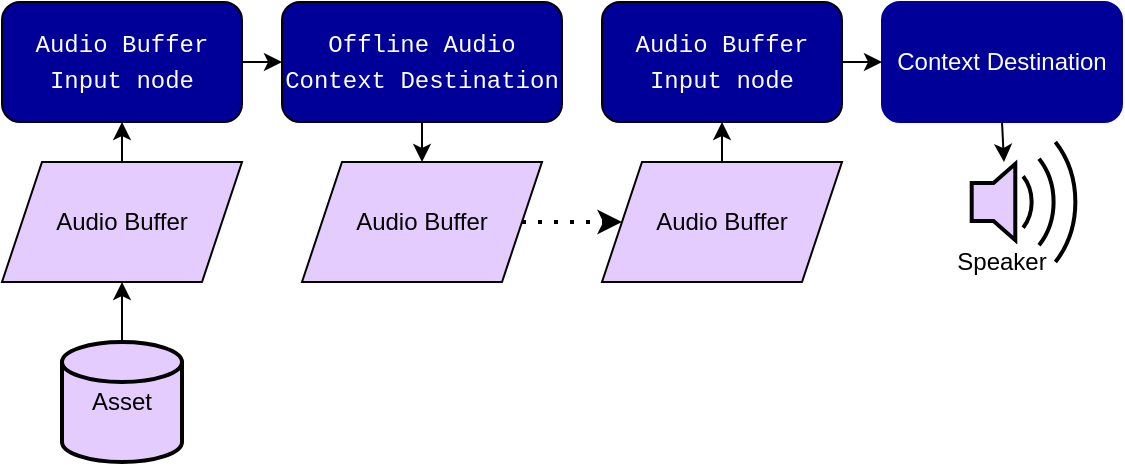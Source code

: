 <mxfile version="24.6.4" type="device">
  <diagram id="R2lEEEUBdFMjLlhIrx00" name="Page-1">
    <mxGraphModel dx="1275" dy="1224" grid="1" gridSize="10" guides="1" tooltips="1" connect="1" arrows="1" fold="1" page="1" pageScale="1" pageWidth="827" pageHeight="1169" math="0" shadow="0" extFonts="Permanent Marker^https://fonts.googleapis.com/css?family=Permanent+Marker">
      <root>
        <mxCell id="0" />
        <mxCell id="1" parent="0" />
        <mxCell id="ILK-Kr9-qPaNdmk5thBq-1" value="&lt;div style=&quot;font-family: Menlo, Monaco, &amp;quot;Courier New&amp;quot;, monospace; line-height: 18px; white-space: pre;&quot;&gt;&lt;font style=&quot;background-color: rgb(0, 0, 153);&quot; color=&quot;#ffffff&quot;&gt;Audio Buffer&lt;/font&gt;&lt;/div&gt;&lt;div style=&quot;font-family: Menlo, Monaco, &amp;quot;Courier New&amp;quot;, monospace; line-height: 18px; white-space: pre;&quot;&gt;&lt;font style=&quot;background-color: rgb(0, 0, 153);&quot; color=&quot;#ffffff&quot;&gt;Input node&lt;/font&gt;&lt;/div&gt;" style="rounded=1;whiteSpace=wrap;html=1;fillColor=#000099;" parent="1" vertex="1">
          <mxGeometry x="20" y="20" width="120" height="60" as="geometry" />
        </mxCell>
        <mxCell id="ILK-Kr9-qPaNdmk5thBq-4" value="&lt;span style=&quot;background-color: rgb(0, 0, 153);&quot;&gt;&lt;font color=&quot;#ffffff&quot;&gt;Context Destination&lt;/font&gt;&lt;/span&gt;" style="rounded=1;whiteSpace=wrap;html=1;fillColor=#000099;strokeColor=#000099;" parent="1" vertex="1">
          <mxGeometry x="460" y="20" width="120" height="60" as="geometry" />
        </mxCell>
        <mxCell id="ILK-Kr9-qPaNdmk5thBq-8" value="&lt;span style=&quot;background-color: rgb(229, 204, 255);&quot;&gt;Asset&lt;/span&gt;" style="strokeWidth=2;html=1;shape=mxgraph.flowchart.database;whiteSpace=wrap;fillColor=#E5CCFF;" parent="1" vertex="1">
          <mxGeometry x="50" y="190" width="60" height="60" as="geometry" />
        </mxCell>
        <mxCell id="ILK-Kr9-qPaNdmk5thBq-9" value="" style="endArrow=classic;html=1;rounded=0;entryX=0.5;entryY=1;entryDx=0;entryDy=0;" parent="1" target="ILK-Kr9-qPaNdmk5thBq-1" edge="1">
          <mxGeometry width="50" height="50" relative="1" as="geometry">
            <mxPoint x="80" y="100" as="sourcePoint" />
            <mxPoint x="670" y="190" as="targetPoint" />
          </mxGeometry>
        </mxCell>
        <mxCell id="ILK-Kr9-qPaNdmk5thBq-11" value="" style="html=1;verticalLabelPosition=bottom;align=center;labelBackgroundColor=#ffffff;verticalAlign=top;strokeWidth=2;strokeColor=#000000;shadow=0;dashed=0;shape=mxgraph.ios7.icons.volume_2;pointerEvents=1;fillColor=#E5CCFF;" parent="1" vertex="1">
          <mxGeometry x="504.85" y="90" width="55.15" height="60" as="geometry" />
        </mxCell>
        <mxCell id="ILK-Kr9-qPaNdmk5thBq-14" value="" style="endArrow=classic;html=1;rounded=0;exitX=0.5;exitY=1;exitDx=0;exitDy=0;" parent="1" source="ILK-Kr9-qPaNdmk5thBq-4" edge="1">
          <mxGeometry width="50" height="50" relative="1" as="geometry">
            <mxPoint x="520" y="90" as="sourcePoint" />
            <mxPoint x="521" y="100" as="targetPoint" />
          </mxGeometry>
        </mxCell>
        <mxCell id="ILK-Kr9-qPaNdmk5thBq-15" value="Speaker" style="text;html=1;align=center;verticalAlign=middle;whiteSpace=wrap;rounded=0;" parent="1" vertex="1">
          <mxGeometry x="490" y="140" width="60" height="20" as="geometry" />
        </mxCell>
        <mxCell id="l-oMlJ-RefhvAmtAjH_0-1" value="Audio Buffer" style="shape=parallelogram;perimeter=parallelogramPerimeter;whiteSpace=wrap;html=1;fixedSize=1;fillColor=#E5CCFF;" parent="1" vertex="1">
          <mxGeometry x="20" y="100" width="120" height="60" as="geometry" />
        </mxCell>
        <mxCell id="xLxt9-wFbjtGseJT4pqX-1" value="" style="endArrow=classic;html=1;rounded=0;exitX=0.5;exitY=0;exitDx=0;exitDy=0;exitPerimeter=0;entryX=0.5;entryY=1;entryDx=0;entryDy=0;" edge="1" parent="1" source="ILK-Kr9-qPaNdmk5thBq-8" target="l-oMlJ-RefhvAmtAjH_0-1">
          <mxGeometry width="50" height="50" relative="1" as="geometry">
            <mxPoint x="380" y="650" as="sourcePoint" />
            <mxPoint x="430" y="600" as="targetPoint" />
          </mxGeometry>
        </mxCell>
        <mxCell id="xLxt9-wFbjtGseJT4pqX-2" value="&lt;div style=&quot;font-family: Menlo, Monaco, &amp;quot;Courier New&amp;quot;, monospace; line-height: 18px; white-space: pre;&quot;&gt;&lt;font color=&quot;#ffffff&quot;&gt;&lt;span style=&quot;background-color: rgb(0, 0, 153);&quot;&gt;Offline Audio&lt;/span&gt;&lt;/font&gt;&lt;/div&gt;&lt;div style=&quot;font-family: Menlo, Monaco, &amp;quot;Courier New&amp;quot;, monospace; line-height: 18px; white-space: pre;&quot;&gt;&lt;font color=&quot;#ffffff&quot;&gt;&lt;span style=&quot;background-color: rgb(0, 0, 153);&quot;&gt;Context Destination&lt;/span&gt;&lt;/font&gt;&lt;/div&gt;" style="rounded=1;whiteSpace=wrap;html=1;fillColor=#000099;" vertex="1" parent="1">
          <mxGeometry x="160" y="20" width="140" height="60" as="geometry" />
        </mxCell>
        <mxCell id="xLxt9-wFbjtGseJT4pqX-3" value="&lt;div style=&quot;font-family: Menlo, Monaco, &amp;quot;Courier New&amp;quot;, monospace; line-height: 18px; white-space: pre;&quot;&gt;&lt;font style=&quot;background-color: rgb(0, 0, 153);&quot; color=&quot;#ffffff&quot;&gt;Audio Buffer&lt;/font&gt;&lt;/div&gt;&lt;div style=&quot;font-family: Menlo, Monaco, &amp;quot;Courier New&amp;quot;, monospace; line-height: 18px; white-space: pre;&quot;&gt;&lt;font style=&quot;background-color: rgb(0, 0, 153);&quot; color=&quot;#ffffff&quot;&gt;Input node&lt;/font&gt;&lt;/div&gt;" style="rounded=1;whiteSpace=wrap;html=1;fillColor=#000099;" vertex="1" parent="1">
          <mxGeometry x="320" y="20" width="120" height="60" as="geometry" />
        </mxCell>
        <mxCell id="xLxt9-wFbjtGseJT4pqX-4" value="" style="endArrow=classic;html=1;rounded=0;exitX=1;exitY=0.5;exitDx=0;exitDy=0;entryX=0;entryY=0.5;entryDx=0;entryDy=0;" edge="1" parent="1" source="ILK-Kr9-qPaNdmk5thBq-1" target="xLxt9-wFbjtGseJT4pqX-2">
          <mxGeometry width="50" height="50" relative="1" as="geometry">
            <mxPoint x="380" y="650" as="sourcePoint" />
            <mxPoint x="430" y="600" as="targetPoint" />
          </mxGeometry>
        </mxCell>
        <mxCell id="xLxt9-wFbjtGseJT4pqX-5" value="Audio Buffer" style="shape=parallelogram;perimeter=parallelogramPerimeter;whiteSpace=wrap;html=1;fixedSize=1;fillColor=#E5CCFF;" vertex="1" parent="1">
          <mxGeometry x="170" y="100" width="120" height="60" as="geometry" />
        </mxCell>
        <mxCell id="xLxt9-wFbjtGseJT4pqX-6" value="Audio Buffer" style="shape=parallelogram;perimeter=parallelogramPerimeter;whiteSpace=wrap;html=1;fixedSize=1;fillColor=#E5CCFF;" vertex="1" parent="1">
          <mxGeometry x="320" y="100" width="120" height="60" as="geometry" />
        </mxCell>
        <mxCell id="xLxt9-wFbjtGseJT4pqX-7" value="" style="endArrow=classic;html=1;rounded=0;exitX=0.5;exitY=1;exitDx=0;exitDy=0;entryX=0.5;entryY=0;entryDx=0;entryDy=0;" edge="1" parent="1" source="xLxt9-wFbjtGseJT4pqX-2" target="xLxt9-wFbjtGseJT4pqX-5">
          <mxGeometry width="50" height="50" relative="1" as="geometry">
            <mxPoint x="410" y="650" as="sourcePoint" />
            <mxPoint x="460" y="600" as="targetPoint" />
          </mxGeometry>
        </mxCell>
        <mxCell id="xLxt9-wFbjtGseJT4pqX-8" value="" style="endArrow=classic;html=1;rounded=0;exitX=0.5;exitY=0;exitDx=0;exitDy=0;entryX=0.5;entryY=1;entryDx=0;entryDy=0;" edge="1" parent="1" source="xLxt9-wFbjtGseJT4pqX-6" target="xLxt9-wFbjtGseJT4pqX-3">
          <mxGeometry width="50" height="50" relative="1" as="geometry">
            <mxPoint x="410" y="650" as="sourcePoint" />
            <mxPoint x="460" y="600" as="targetPoint" />
          </mxGeometry>
        </mxCell>
        <mxCell id="xLxt9-wFbjtGseJT4pqX-9" value="" style="endArrow=classic;dashed=1;html=1;dashPattern=1 3;strokeWidth=2;rounded=0;exitX=1;exitY=0.5;exitDx=0;exitDy=0;entryX=0;entryY=0.5;entryDx=0;entryDy=0;" edge="1" parent="1" source="xLxt9-wFbjtGseJT4pqX-5" target="xLxt9-wFbjtGseJT4pqX-6">
          <mxGeometry width="50" height="50" relative="1" as="geometry">
            <mxPoint x="410" y="650" as="sourcePoint" />
            <mxPoint x="460" y="600" as="targetPoint" />
          </mxGeometry>
        </mxCell>
        <mxCell id="xLxt9-wFbjtGseJT4pqX-10" value="" style="endArrow=classic;html=1;rounded=0;exitX=1;exitY=0.5;exitDx=0;exitDy=0;entryX=0;entryY=0.5;entryDx=0;entryDy=0;" edge="1" parent="1" source="xLxt9-wFbjtGseJT4pqX-3" target="ILK-Kr9-qPaNdmk5thBq-4">
          <mxGeometry width="50" height="50" relative="1" as="geometry">
            <mxPoint x="410" y="650" as="sourcePoint" />
            <mxPoint x="460" y="600" as="targetPoint" />
          </mxGeometry>
        </mxCell>
      </root>
    </mxGraphModel>
  </diagram>
</mxfile>
